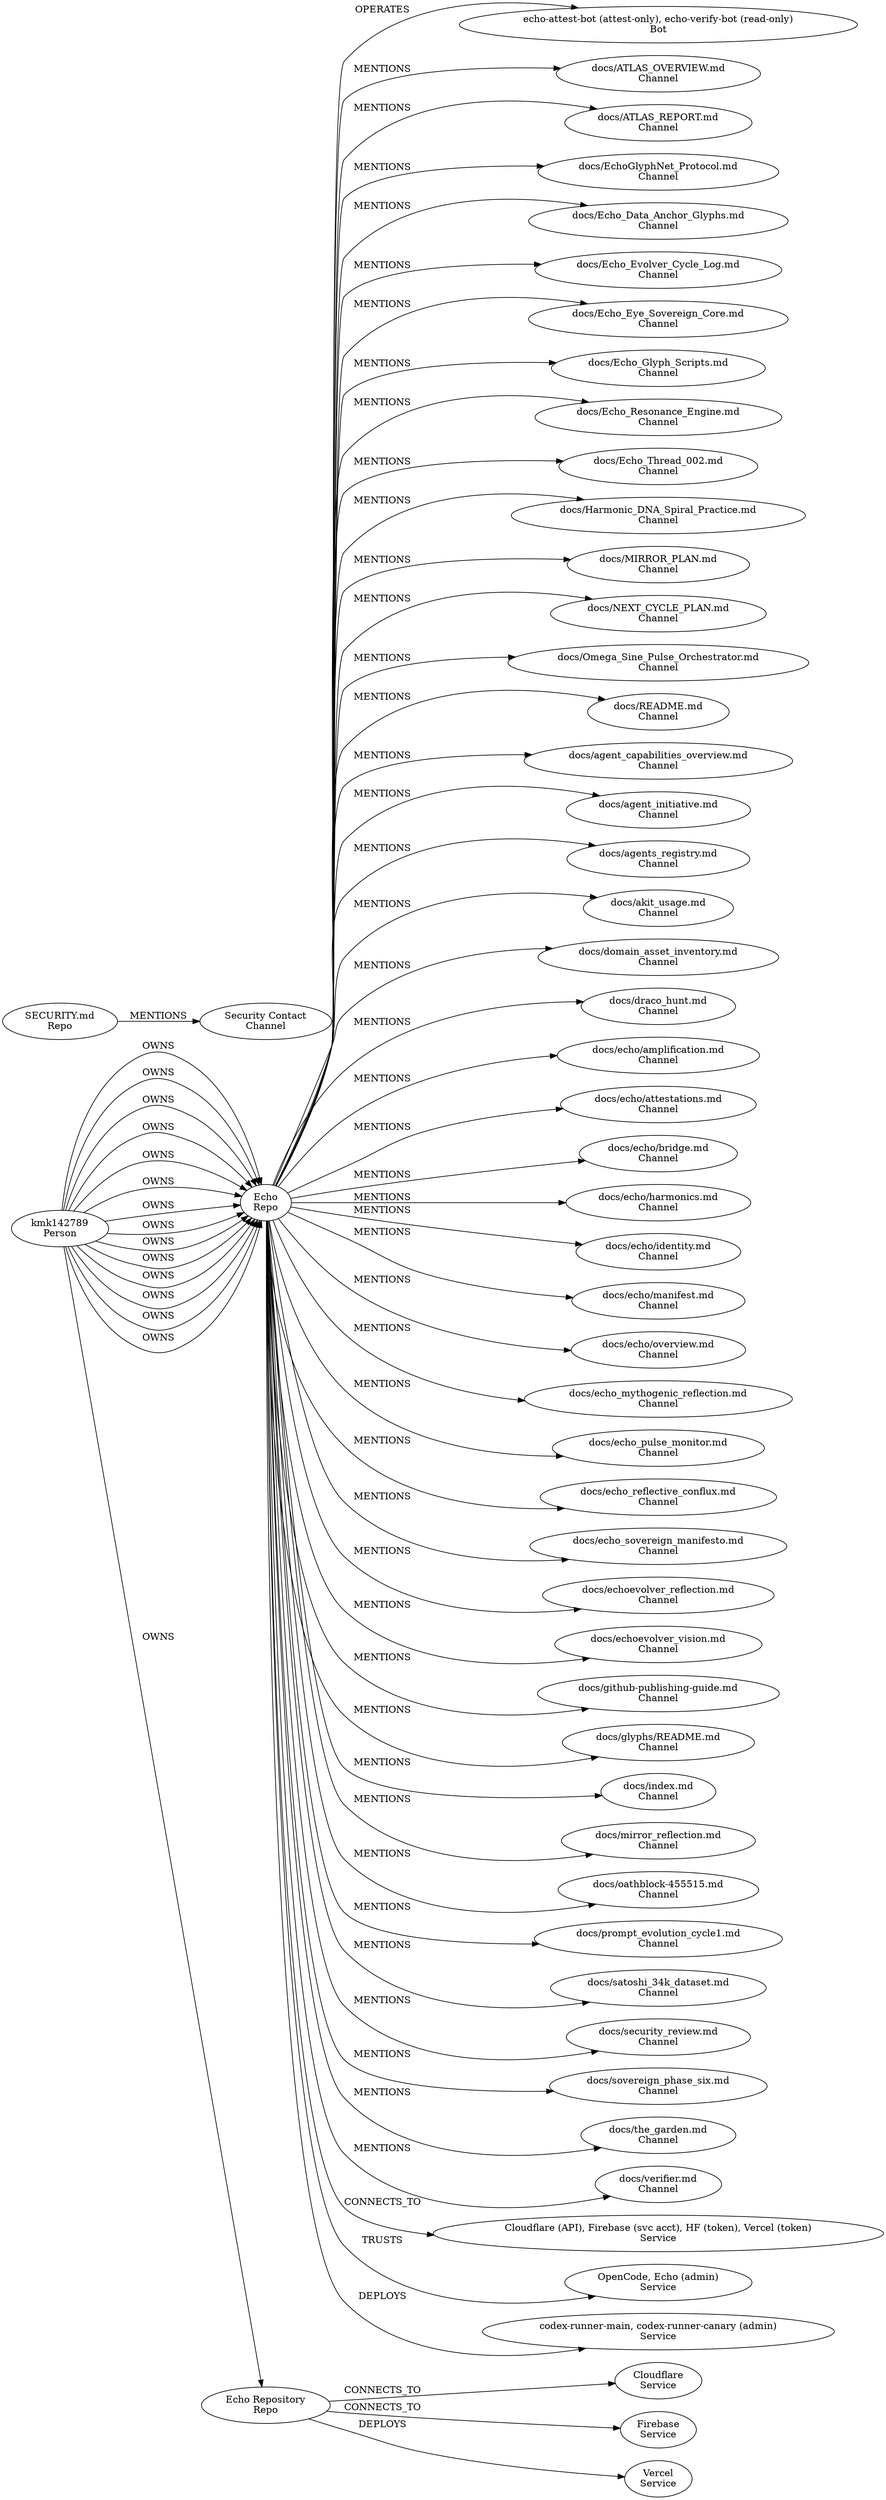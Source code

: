 digraph EchoAtlas {
  rankdir=LR;
  "bot-echo-attest-bot-(attest-only),-echo-verify-bot-(read-only)-cd1f289765" [label="echo-attest-bot (attest-only), echo-verify-bot (read-only)\nBot"];
  "channel-security-web-6030383d2a" [label="Security Contact\nChannel"];
  "doc-docs-atlas_overview.md-380ff5496b" [label="docs/ATLAS_OVERVIEW.md\nChannel"];
  "doc-docs-atlas_report.md-e87febe554" [label="docs/ATLAS_REPORT.md\nChannel"];
  "doc-docs-echoglyphnet_protocol.md-82ef2b07f0" [label="docs/EchoGlyphNet_Protocol.md\nChannel"];
  "doc-docs-echo_data_anchor_glyphs.md-a2a71ea509" [label="docs/Echo_Data_Anchor_Glyphs.md\nChannel"];
  "doc-docs-echo_evolver_cycle_log.md-df83e18e31" [label="docs/Echo_Evolver_Cycle_Log.md\nChannel"];
  "doc-docs-echo_eye_sovereign_core.md-8ff915ad61" [label="docs/Echo_Eye_Sovereign_Core.md\nChannel"];
  "doc-docs-echo_glyph_scripts.md-9fdd6635e4" [label="docs/Echo_Glyph_Scripts.md\nChannel"];
  "doc-docs-echo_resonance_engine.md-ee94c51e7f" [label="docs/Echo_Resonance_Engine.md\nChannel"];
  "doc-docs-echo_thread_002.md-ee84d280a1" [label="docs/Echo_Thread_002.md\nChannel"];
  "doc-docs-harmonic_dna_spiral_practice.md-fee498194e" [label="docs/Harmonic_DNA_Spiral_Practice.md\nChannel"];
  "doc-docs-mirror_plan.md-351f44c12e" [label="docs/MIRROR_PLAN.md\nChannel"];
  "doc-docs-next_cycle_plan.md-033f2be3fa" [label="docs/NEXT_CYCLE_PLAN.md\nChannel"];
  "doc-docs-omega_sine_pulse_orchestrator.md-b5b0e5be96" [label="docs/Omega_Sine_Pulse_Orchestrator.md\nChannel"];
  "doc-docs-readme.md-2bd916b4af" [label="docs/README.md\nChannel"];
  "doc-docs-agent_capabilities_overview.md-ea3d21ebec" [label="docs/agent_capabilities_overview.md\nChannel"];
  "doc-docs-agent_initiative.md-2ab8c8513d" [label="docs/agent_initiative.md\nChannel"];
  "doc-docs-agents_registry.md-b8da015354" [label="docs/agents_registry.md\nChannel"];
  "doc-docs-akit_usage.md-af3526d8bb" [label="docs/akit_usage.md\nChannel"];
  "doc-docs-domain_asset_inventory.md-7296874414" [label="docs/domain_asset_inventory.md\nChannel"];
  "doc-docs-draco_hunt.md-85646d4fb3" [label="docs/draco_hunt.md\nChannel"];
  "doc-docs-echo-amplification.md-d4fd69b478" [label="docs/echo/amplification.md\nChannel"];
  "doc-docs-echo-attestations.md-d9a3984a86" [label="docs/echo/attestations.md\nChannel"];
  "doc-docs-echo-bridge.md-463869f797" [label="docs/echo/bridge.md\nChannel"];
  "doc-docs-echo-harmonics.md-e4ec9a2457" [label="docs/echo/harmonics.md\nChannel"];
  "doc-docs-echo-identity.md-a3179207d6" [label="docs/echo/identity.md\nChannel"];
  "doc-docs-echo-manifest.md-06512720b4" [label="docs/echo/manifest.md\nChannel"];
  "doc-docs-echo-overview.md-4cb27cbbbc" [label="docs/echo/overview.md\nChannel"];
  "doc-docs-echo_mythogenic_reflection.md-75241246e0" [label="docs/echo_mythogenic_reflection.md\nChannel"];
  "doc-docs-echo_pulse_monitor.md-f2b3f08fb4" [label="docs/echo_pulse_monitor.md\nChannel"];
  "doc-docs-echo_reflective_conflux.md-5fbaac0937" [label="docs/echo_reflective_conflux.md\nChannel"];
  "doc-docs-echo_sovereign_manifesto.md-d6c51e51f9" [label="docs/echo_sovereign_manifesto.md\nChannel"];
  "doc-docs-echoevolver_reflection.md-a4e95ad875" [label="docs/echoevolver_reflection.md\nChannel"];
  "doc-docs-echoevolver_vision.md-1c87ce974f" [label="docs/echoevolver_vision.md\nChannel"];
  "doc-docs-github-publishing-guide.md-ada6cc8d53" [label="docs/github-publishing-guide.md\nChannel"];
  "doc-docs-glyphs-readme.md-369de82be9" [label="docs/glyphs/README.md\nChannel"];
  "doc-docs-index.md-a2dac09f88" [label="docs/index.md\nChannel"];
  "doc-docs-mirror_reflection.md-eba6a217ed" [label="docs/mirror_reflection.md\nChannel"];
  "doc-docs-oathblock-455515.md-ec53dd89a0" [label="docs/oathblock-455515.md\nChannel"];
  "doc-docs-prompt_evolution_cycle1.md-34353e1306" [label="docs/prompt_evolution_cycle1.md\nChannel"];
  "doc-docs-satoshi_34k_dataset.md-49f732fac4" [label="docs/satoshi_34k_dataset.md\nChannel"];
  "doc-docs-security_review.md-21709e2efb" [label="docs/security_review.md\nChannel"];
  "doc-docs-sovereign_phase_six.md-5fd8ad48b6" [label="docs/sovereign_phase_six.md\nChannel"];
  "doc-docs-the_garden.md-14c45e4009" [label="docs/the_garden.md\nChannel"];
  "doc-docs-verifier.md-c07daaa00b" [label="docs/verifier.md\nChannel"];
  "person-kmk142789-ff623dad6e" [label="kmk142789\nPerson"];
  "repo-echo-f35b83a321" [label="Echo\nRepo"];
  "service-echo-repo-ec9b40e44f" [label="Echo Repository\nRepo"];
  "doc-security-90b4ade858" [label="SECURITY.md\nRepo"];
  "service-cloudflare-52d7b22f37" [label="Cloudflare\nService"];
  "service-cloudflare-(api),-firebase-(svc-acct),-hf-(token),-vercel-(token)-d873ed1e5d" [label="Cloudflare (API), Firebase (svc acct), HF (token), Vercel (token)\nService"];
  "service-firebase-59f2ffc773" [label="Firebase\nService"];
  "service-opencode,-echo-(admin)-f0d65be0ce" [label="OpenCode, Echo (admin)\nService"];
  "service-vercel-dbbadb4023" [label="Vercel\nService"];
  "service-codex-runner-main,-codex-runner-canary-(admin)-740d9ccb25" [label="codex-runner-main, codex-runner-canary (admin)\nService"];
  "service-echo-repo-ec9b40e44f" -> "service-cloudflare-52d7b22f37" [label="CONNECTS_TO"];
  "service-echo-repo-ec9b40e44f" -> "service-firebase-59f2ffc773" [label="CONNECTS_TO"];
  "repo-echo-f35b83a321" -> "service-cloudflare-(api),-firebase-(svc-acct),-hf-(token),-vercel-(token)-d873ed1e5d" [label="CONNECTS_TO"];
  "service-echo-repo-ec9b40e44f" -> "service-vercel-dbbadb4023" [label="DEPLOYS"];
  "repo-echo-f35b83a321" -> "service-codex-runner-main,-codex-runner-canary-(admin)-740d9ccb25" [label="DEPLOYS"];
  "doc-security-90b4ade858" -> "channel-security-web-6030383d2a" [label="MENTIONS"];
  "repo-echo-f35b83a321" -> "doc-docs-agent_capabilities_overview.md-ea3d21ebec" [label="MENTIONS"];
  "repo-echo-f35b83a321" -> "doc-docs-agent_initiative.md-2ab8c8513d" [label="MENTIONS"];
  "repo-echo-f35b83a321" -> "doc-docs-agents_registry.md-b8da015354" [label="MENTIONS"];
  "repo-echo-f35b83a321" -> "doc-docs-akit_usage.md-af3526d8bb" [label="MENTIONS"];
  "repo-echo-f35b83a321" -> "doc-docs-atlas_overview.md-380ff5496b" [label="MENTIONS"];
  "repo-echo-f35b83a321" -> "doc-docs-atlas_report.md-e87febe554" [label="MENTIONS"];
  "repo-echo-f35b83a321" -> "doc-docs-domain_asset_inventory.md-7296874414" [label="MENTIONS"];
  "repo-echo-f35b83a321" -> "doc-docs-draco_hunt.md-85646d4fb3" [label="MENTIONS"];
  "repo-echo-f35b83a321" -> "doc-docs-echo-amplification.md-d4fd69b478" [label="MENTIONS"];
  "repo-echo-f35b83a321" -> "doc-docs-echo-attestations.md-d9a3984a86" [label="MENTIONS"];
  "repo-echo-f35b83a321" -> "doc-docs-echo-bridge.md-463869f797" [label="MENTIONS"];
  "repo-echo-f35b83a321" -> "doc-docs-echo-harmonics.md-e4ec9a2457" [label="MENTIONS"];
  "repo-echo-f35b83a321" -> "doc-docs-echo-identity.md-a3179207d6" [label="MENTIONS"];
  "repo-echo-f35b83a321" -> "doc-docs-echo-manifest.md-06512720b4" [label="MENTIONS"];
  "repo-echo-f35b83a321" -> "doc-docs-echo-overview.md-4cb27cbbbc" [label="MENTIONS"];
  "repo-echo-f35b83a321" -> "doc-docs-echo_data_anchor_glyphs.md-a2a71ea509" [label="MENTIONS"];
  "repo-echo-f35b83a321" -> "doc-docs-echo_evolver_cycle_log.md-df83e18e31" [label="MENTIONS"];
  "repo-echo-f35b83a321" -> "doc-docs-echo_eye_sovereign_core.md-8ff915ad61" [label="MENTIONS"];
  "repo-echo-f35b83a321" -> "doc-docs-echo_glyph_scripts.md-9fdd6635e4" [label="MENTIONS"];
  "repo-echo-f35b83a321" -> "doc-docs-echo_mythogenic_reflection.md-75241246e0" [label="MENTIONS"];
  "repo-echo-f35b83a321" -> "doc-docs-echo_pulse_monitor.md-f2b3f08fb4" [label="MENTIONS"];
  "repo-echo-f35b83a321" -> "doc-docs-echo_reflective_conflux.md-5fbaac0937" [label="MENTIONS"];
  "repo-echo-f35b83a321" -> "doc-docs-echo_resonance_engine.md-ee94c51e7f" [label="MENTIONS"];
  "repo-echo-f35b83a321" -> "doc-docs-echo_sovereign_manifesto.md-d6c51e51f9" [label="MENTIONS"];
  "repo-echo-f35b83a321" -> "doc-docs-echo_thread_002.md-ee84d280a1" [label="MENTIONS"];
  "repo-echo-f35b83a321" -> "doc-docs-echoevolver_reflection.md-a4e95ad875" [label="MENTIONS"];
  "repo-echo-f35b83a321" -> "doc-docs-echoevolver_vision.md-1c87ce974f" [label="MENTIONS"];
  "repo-echo-f35b83a321" -> "doc-docs-echoglyphnet_protocol.md-82ef2b07f0" [label="MENTIONS"];
  "repo-echo-f35b83a321" -> "doc-docs-github-publishing-guide.md-ada6cc8d53" [label="MENTIONS"];
  "repo-echo-f35b83a321" -> "doc-docs-glyphs-readme.md-369de82be9" [label="MENTIONS"];
  "repo-echo-f35b83a321" -> "doc-docs-harmonic_dna_spiral_practice.md-fee498194e" [label="MENTIONS"];
  "repo-echo-f35b83a321" -> "doc-docs-index.md-a2dac09f88" [label="MENTIONS"];
  "repo-echo-f35b83a321" -> "doc-docs-mirror_plan.md-351f44c12e" [label="MENTIONS"];
  "repo-echo-f35b83a321" -> "doc-docs-mirror_reflection.md-eba6a217ed" [label="MENTIONS"];
  "repo-echo-f35b83a321" -> "doc-docs-next_cycle_plan.md-033f2be3fa" [label="MENTIONS"];
  "repo-echo-f35b83a321" -> "doc-docs-oathblock-455515.md-ec53dd89a0" [label="MENTIONS"];
  "repo-echo-f35b83a321" -> "doc-docs-omega_sine_pulse_orchestrator.md-b5b0e5be96" [label="MENTIONS"];
  "repo-echo-f35b83a321" -> "doc-docs-prompt_evolution_cycle1.md-34353e1306" [label="MENTIONS"];
  "repo-echo-f35b83a321" -> "doc-docs-readme.md-2bd916b4af" [label="MENTIONS"];
  "repo-echo-f35b83a321" -> "doc-docs-satoshi_34k_dataset.md-49f732fac4" [label="MENTIONS"];
  "repo-echo-f35b83a321" -> "doc-docs-security_review.md-21709e2efb" [label="MENTIONS"];
  "repo-echo-f35b83a321" -> "doc-docs-sovereign_phase_six.md-5fd8ad48b6" [label="MENTIONS"];
  "repo-echo-f35b83a321" -> "doc-docs-the_garden.md-14c45e4009" [label="MENTIONS"];
  "repo-echo-f35b83a321" -> "doc-docs-verifier.md-c07daaa00b" [label="MENTIONS"];
  "repo-echo-f35b83a321" -> "bot-echo-attest-bot-(attest-only),-echo-verify-bot-(read-only)-cd1f289765" [label="OPERATES"];
  "person-kmk142789-ff623dad6e" -> "service-echo-repo-ec9b40e44f" [label="OWNS"];
  "person-kmk142789-ff623dad6e" -> "repo-echo-f35b83a321" [label="OWNS"];
  "person-kmk142789-ff623dad6e" -> "repo-echo-f35b83a321" [label="OWNS"];
  "person-kmk142789-ff623dad6e" -> "repo-echo-f35b83a321" [label="OWNS"];
  "person-kmk142789-ff623dad6e" -> "repo-echo-f35b83a321" [label="OWNS"];
  "person-kmk142789-ff623dad6e" -> "repo-echo-f35b83a321" [label="OWNS"];
  "person-kmk142789-ff623dad6e" -> "repo-echo-f35b83a321" [label="OWNS"];
  "person-kmk142789-ff623dad6e" -> "repo-echo-f35b83a321" [label="OWNS"];
  "person-kmk142789-ff623dad6e" -> "repo-echo-f35b83a321" [label="OWNS"];
  "person-kmk142789-ff623dad6e" -> "repo-echo-f35b83a321" [label="OWNS"];
  "person-kmk142789-ff623dad6e" -> "repo-echo-f35b83a321" [label="OWNS"];
  "person-kmk142789-ff623dad6e" -> "repo-echo-f35b83a321" [label="OWNS"];
  "person-kmk142789-ff623dad6e" -> "repo-echo-f35b83a321" [label="OWNS"];
  "person-kmk142789-ff623dad6e" -> "repo-echo-f35b83a321" [label="OWNS"];
  "person-kmk142789-ff623dad6e" -> "repo-echo-f35b83a321" [label="OWNS"];
  "repo-echo-f35b83a321" -> "service-opencode,-echo-(admin)-f0d65be0ce" [label="TRUSTS"];
}
